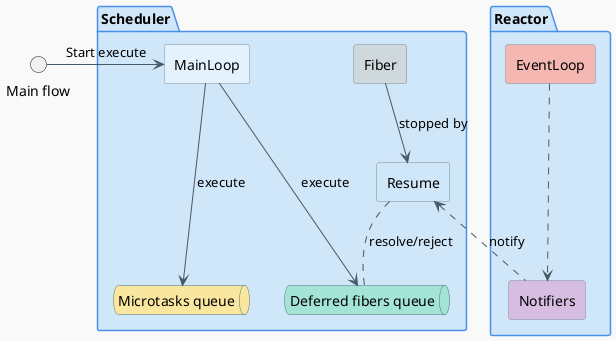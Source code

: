 @startuml

skinparam backgroundColor #f9f9f9
skinparam packageBorderColor #4A90EA
skinparam packageBackgroundColor #D0E6F9
skinparam rectangleBorderColor #7B8E98
skinparam rectangleBackgroundColor #E3F2FD
skinparam queueBorderColor #546E7A
skinparam queueBackgroundColor #CFD8DC
skinparam arrowColor #455A64
skinparam noteBorderColor #546E7A
skinparam noteBackgroundColor #ECEFF1

package "Scheduler" {
    rectangle MainLoop #E3F2FD
    rectangle Resume #D0E6F9
    rectangle Fiber #CFD8DC
    queue "Microtasks queue" as MicrotasksQueue #F9E79F
    queue "Deferred fibers queue" as DeferredFibersQueue #A3E4D7
}

package "Reactor" {
    rectangle EventLoop #F5B7B1
    rectangle Notifiers #D7BDE2
}

interface "Main flow" as MainFlow

MainFlow -> MainLoop: Start execute
MainLoop ---> MicrotasksQueue: execute
MainLoop ---> DeferredFibersQueue: execute
EventLoop ...> Notifiers
Resume <.. Notifiers: notify
Fiber --> Resume: stopped by
Resume .. DeferredFibersQueue: resolve/reject

@enduml